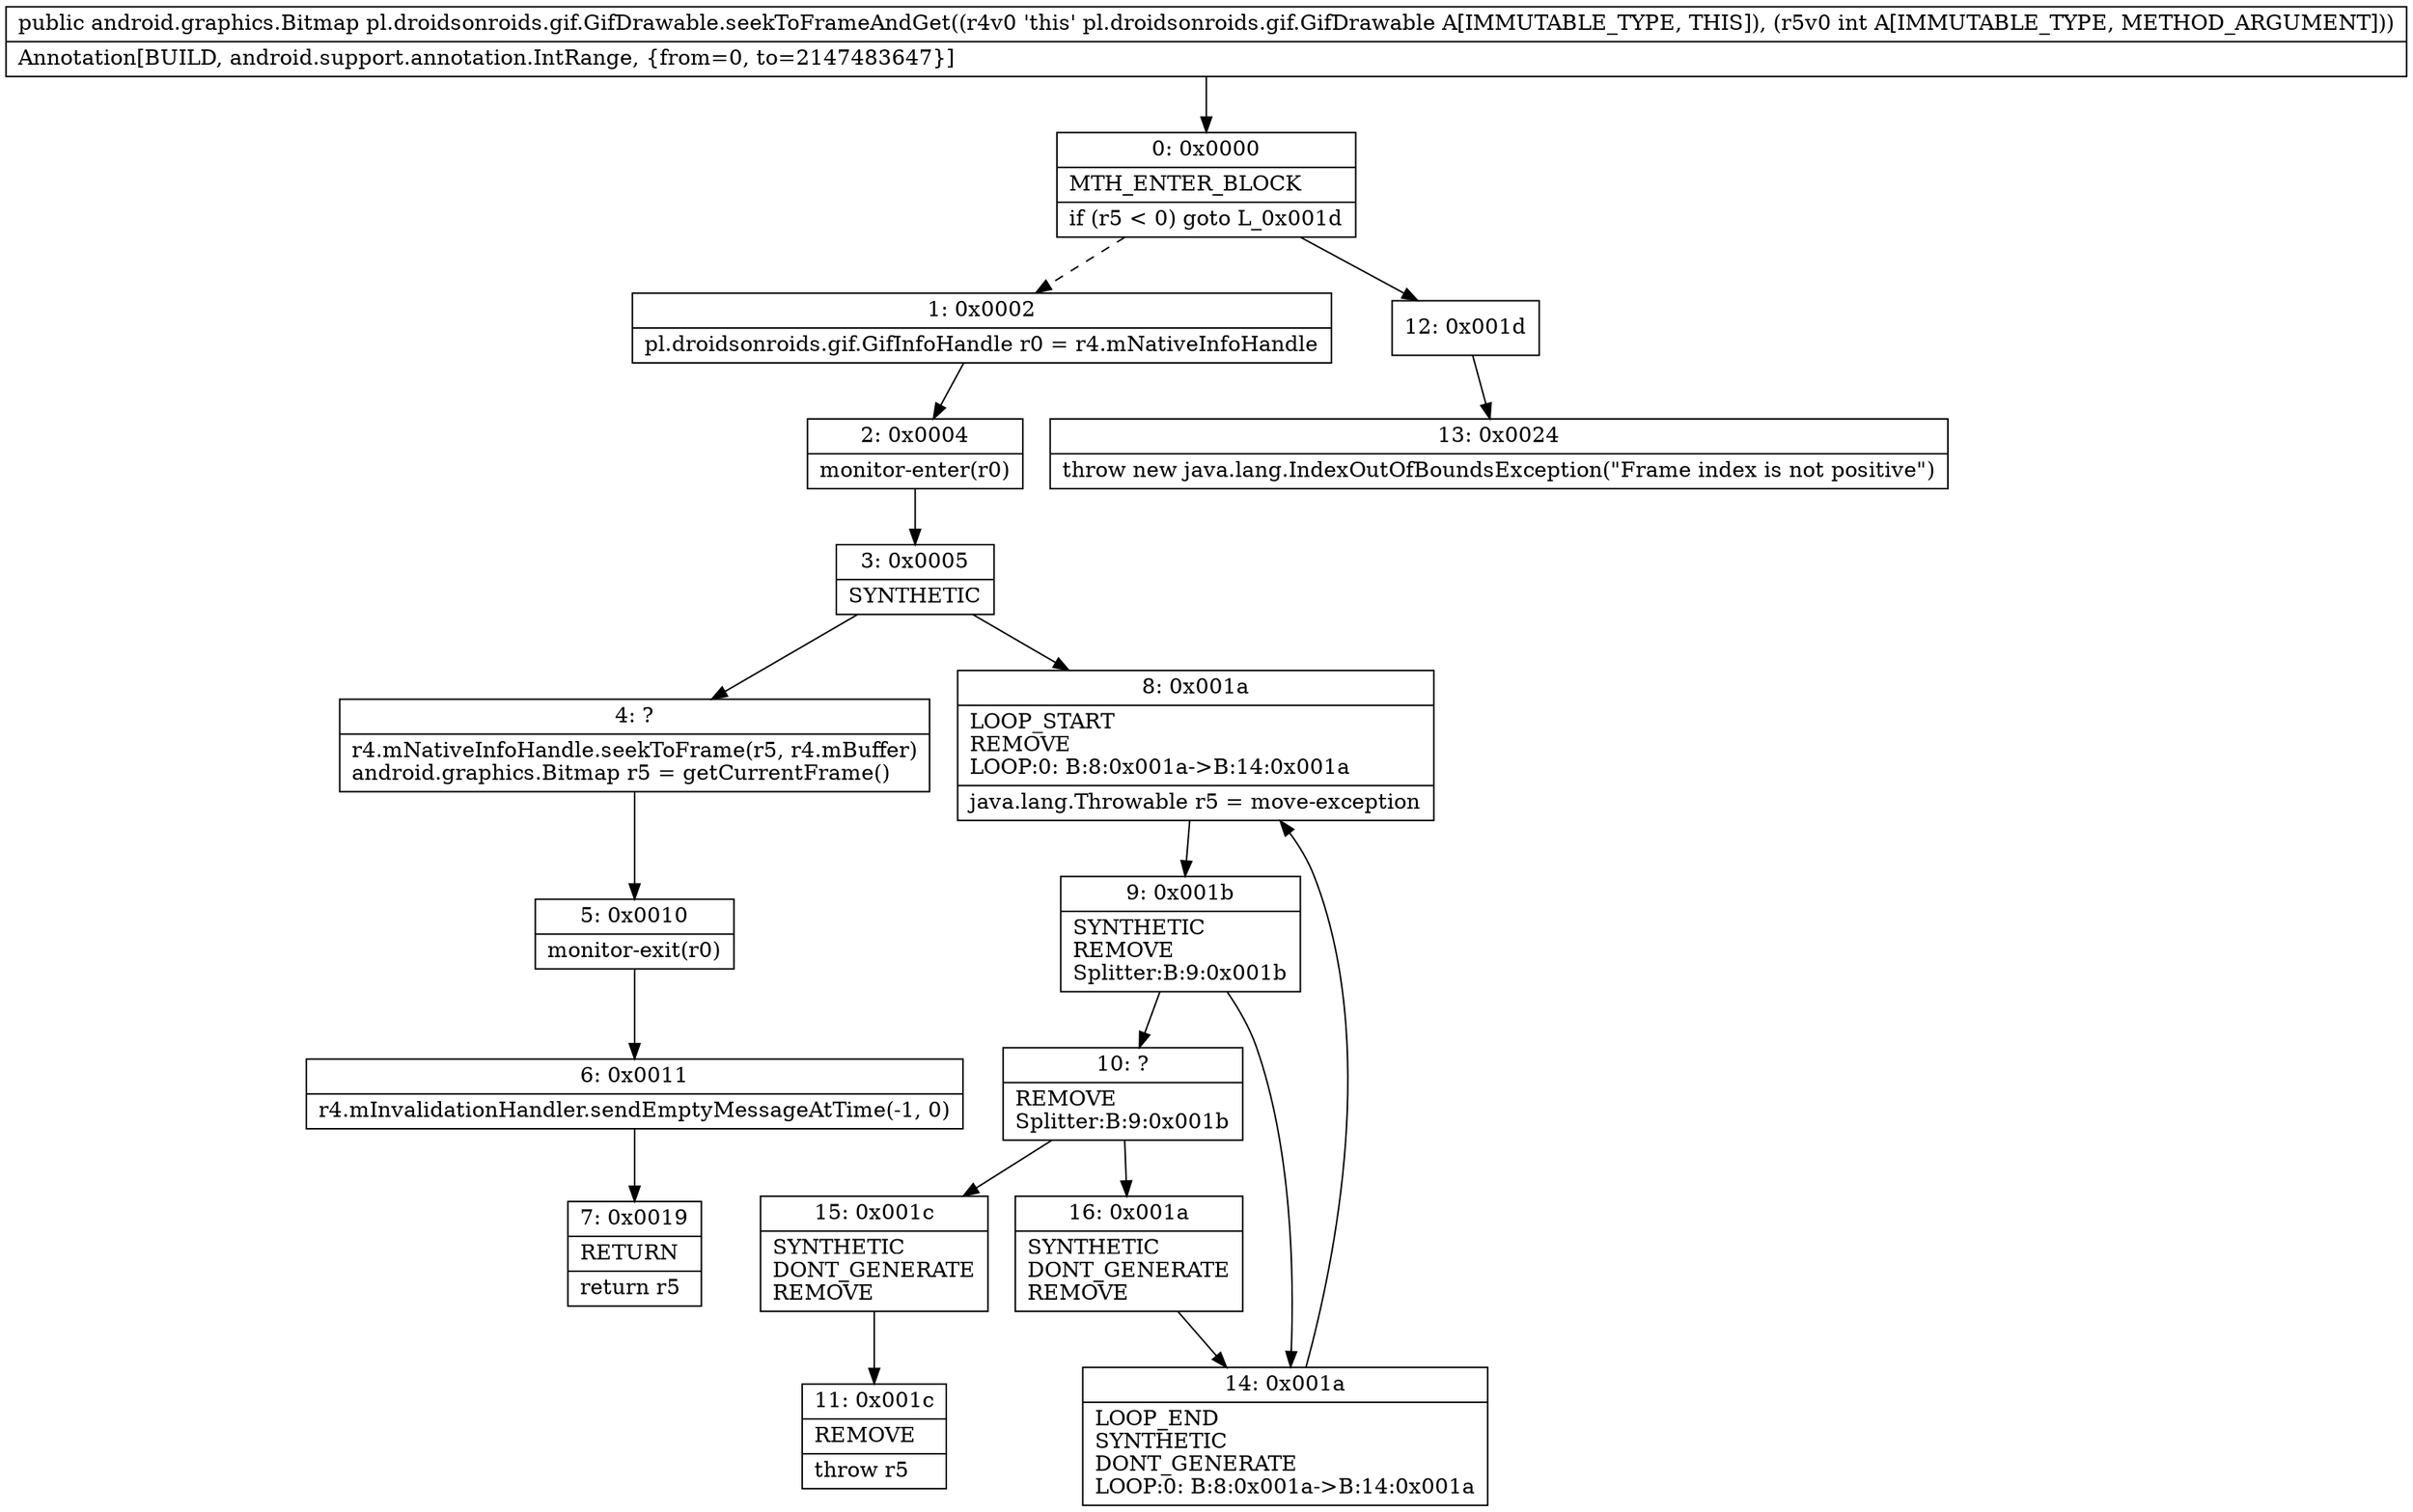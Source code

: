 digraph "CFG forpl.droidsonroids.gif.GifDrawable.seekToFrameAndGet(I)Landroid\/graphics\/Bitmap;" {
Node_0 [shape=record,label="{0\:\ 0x0000|MTH_ENTER_BLOCK\l|if (r5 \< 0) goto L_0x001d\l}"];
Node_1 [shape=record,label="{1\:\ 0x0002|pl.droidsonroids.gif.GifInfoHandle r0 = r4.mNativeInfoHandle\l}"];
Node_2 [shape=record,label="{2\:\ 0x0004|monitor\-enter(r0)\l}"];
Node_3 [shape=record,label="{3\:\ 0x0005|SYNTHETIC\l}"];
Node_4 [shape=record,label="{4\:\ ?|r4.mNativeInfoHandle.seekToFrame(r5, r4.mBuffer)\landroid.graphics.Bitmap r5 = getCurrentFrame()\l}"];
Node_5 [shape=record,label="{5\:\ 0x0010|monitor\-exit(r0)\l}"];
Node_6 [shape=record,label="{6\:\ 0x0011|r4.mInvalidationHandler.sendEmptyMessageAtTime(\-1, 0)\l}"];
Node_7 [shape=record,label="{7\:\ 0x0019|RETURN\l|return r5\l}"];
Node_8 [shape=record,label="{8\:\ 0x001a|LOOP_START\lREMOVE\lLOOP:0: B:8:0x001a\-\>B:14:0x001a\l|java.lang.Throwable r5 = move\-exception\l}"];
Node_9 [shape=record,label="{9\:\ 0x001b|SYNTHETIC\lREMOVE\lSplitter:B:9:0x001b\l}"];
Node_10 [shape=record,label="{10\:\ ?|REMOVE\lSplitter:B:9:0x001b\l}"];
Node_11 [shape=record,label="{11\:\ 0x001c|REMOVE\l|throw r5\l}"];
Node_12 [shape=record,label="{12\:\ 0x001d}"];
Node_13 [shape=record,label="{13\:\ 0x0024|throw new java.lang.IndexOutOfBoundsException(\"Frame index is not positive\")\l}"];
Node_14 [shape=record,label="{14\:\ 0x001a|LOOP_END\lSYNTHETIC\lDONT_GENERATE\lLOOP:0: B:8:0x001a\-\>B:14:0x001a\l}"];
Node_15 [shape=record,label="{15\:\ 0x001c|SYNTHETIC\lDONT_GENERATE\lREMOVE\l}"];
Node_16 [shape=record,label="{16\:\ 0x001a|SYNTHETIC\lDONT_GENERATE\lREMOVE\l}"];
MethodNode[shape=record,label="{public android.graphics.Bitmap pl.droidsonroids.gif.GifDrawable.seekToFrameAndGet((r4v0 'this' pl.droidsonroids.gif.GifDrawable A[IMMUTABLE_TYPE, THIS]), (r5v0 int A[IMMUTABLE_TYPE, METHOD_ARGUMENT]))  | Annotation[BUILD, android.support.annotation.IntRange, \{from=0, to=2147483647\}]\l}"];
MethodNode -> Node_0;
Node_0 -> Node_1[style=dashed];
Node_0 -> Node_12;
Node_1 -> Node_2;
Node_2 -> Node_3;
Node_3 -> Node_4;
Node_3 -> Node_8;
Node_4 -> Node_5;
Node_5 -> Node_6;
Node_6 -> Node_7;
Node_8 -> Node_9;
Node_9 -> Node_10;
Node_9 -> Node_14;
Node_10 -> Node_15;
Node_10 -> Node_16;
Node_12 -> Node_13;
Node_14 -> Node_8;
Node_15 -> Node_11;
Node_16 -> Node_14;
}

